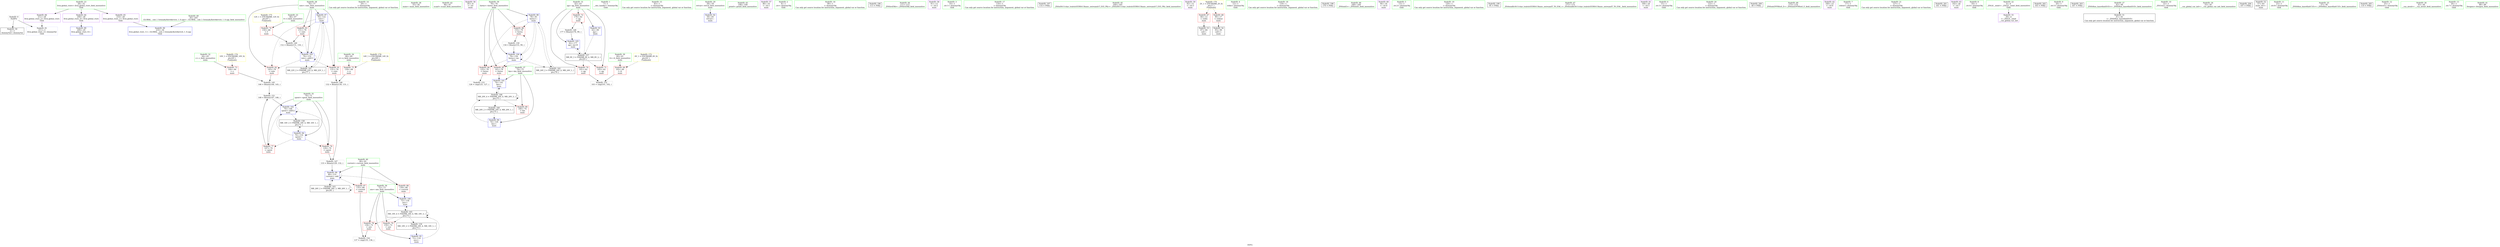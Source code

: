 digraph "SVFG" {
	label="SVFG";

	Node0x562e04fe7980 [shape=record,color=grey,label="{NodeID: 0\nNullPtr}"];
	Node0x562e04fe7980 -> Node0x562e05000de0[style=solid];
	Node0x562e04fe7980 -> Node0x562e05003080[style=solid];
	Node0x562e04fffc60 [shape=record,color=blue,label="{NodeID: 97\n76\<--122\nrate\<--\nmain\n}"];
	Node0x562e04fffc60 -> Node0x562e05002800[style=dashed];
	Node0x562e04fffc60 -> Node0x562e050028d0[style=dashed];
	Node0x562e04fffc60 -> Node0x562e050029a0[style=dashed];
	Node0x562e04fffc60 -> Node0x562e05000140[style=dashed];
	Node0x562e04fffc60 -> Node0x562e0500d460[style=dashed];
	Node0x562e04ffded0 [shape=record,color=green,label="{NodeID: 14\n29\<--1\n\<--dummyObj\nCan only get source location for instruction, argument, global var or function.}"];
	Node0x562e04ffea30 [shape=record,color=green,label="{NodeID: 28\n55\<--56\nmain\<--main_field_insensitive\n}"];
	Node0x562e04fff5c0 [shape=record,color=green,label="{NodeID: 42\n96\<--97\nscanf\<--scanf_field_insensitive\n}"];
	Node0x562e05001320 [shape=record,color=purple,label="{NodeID: 56\n85\<--8\n\<--.str\nmain\n}"];
	Node0x562e05007650 [shape=record,color=grey,label="{NodeID: 153\n126 = cmp(125, 127, )\n}"];
	Node0x562e05001f10 [shape=record,color=red,label="{NodeID: 70\n101\<--62\n\<--qq\nmain\n}"];
	Node0x562e05001f10 -> Node0x562e050074d0[style=solid];
	Node0x562e05002a70 [shape=record,color=red,label="{NodeID: 84\n125\<--78\n\<--farms\nmain\n}"];
	Node0x562e05002a70 -> Node0x562e05007650[style=solid];
	Node0x562e04fe81b0 [shape=record,color=green,label="{NodeID: 1\n7\<--1\n__dso_handle\<--dummyObj\nGlob }"];
	Node0x562e04fffd30 [shape=record,color=blue,label="{NodeID: 98\n78\<--83\nfarms\<--\nmain\n}"];
	Node0x562e04fffd30 -> Node0x562e05002a70[style=dashed];
	Node0x562e04fffd30 -> Node0x562e05002b40[style=dashed];
	Node0x562e04fffd30 -> Node0x562e05002c10[style=dashed];
	Node0x562e04fffd30 -> Node0x562e05000210[style=dashed];
	Node0x562e04fffd30 -> Node0x562e0500d960[style=dashed];
	Node0x562e04ffdfa0 [shape=record,color=green,label="{NodeID: 15\n83\<--1\n\<--dummyObj\nCan only get source location for instruction, argument, global var or function.}"];
	Node0x562e04ffeb00 [shape=record,color=green,label="{NodeID: 29\n58\<--59\nretval\<--retval_field_insensitive\nmain\n}"];
	Node0x562e04ffeb00 -> Node0x562e05003180[style=solid];
	Node0x562e04fff6c0 [shape=record,color=green,label="{NodeID: 43\n108\<--109\nprintf\<--printf_field_insensitive\n}"];
	Node0x562e050013f0 [shape=record,color=purple,label="{NodeID: 57\n86\<--10\n\<--.str.1\nmain\n}"];
	Node0x562e050077d0 [shape=record,color=grey,label="{NodeID: 154\n137 = cmp(135, 136, )\n}"];
	Node0x562e05001fe0 [shape=record,color=red,label="{NodeID: 71\n105\<--62\n\<--qq\nmain\n}"];
	Node0x562e05002b40 [shape=record,color=red,label="{NodeID: 85\n141\<--78\n\<--farms\nmain\n}"];
	Node0x562e05002b40 -> Node0x562e04ffffa0[style=solid];
	Node0x562e04fe6a90 [shape=record,color=green,label="{NodeID: 2\n8\<--1\n.str\<--dummyObj\nGlob }"];
	Node0x562e04fffe00 [shape=record,color=blue,label="{NodeID: 99\n80\<--133\ncurrent\<--add\nmain\n}"];
	Node0x562e04fffe00 -> Node0x562e05002ce0[style=dashed];
	Node0x562e04fffe00 -> Node0x562e05002db0[style=dashed];
	Node0x562e04fffe00 -> Node0x562e04fffe00[style=dashed];
	Node0x562e04fffe00 -> Node0x562e0500de60[style=dashed];
	Node0x562e04ffe070 [shape=record,color=green,label="{NodeID: 16\n99\<--1\n\<--dummyObj\nCan only get source location for instruction, argument, global var or function.}"];
	Node0x562e04e02940 [shape=record,color=black,label="{NodeID: 196\n113 = PHI()\n}"];
	Node0x562e04ffebd0 [shape=record,color=green,label="{NodeID: 30\n60\<--61\ntt\<--tt_field_insensitive\nmain\n}"];
	Node0x562e04ffebd0 -> Node0x562e05001e40[style=solid];
	Node0x562e04fff7c0 [shape=record,color=green,label="{NodeID: 44\n111\<--112\n_ZNSirsERd\<--_ZNSirsERd_field_insensitive\n}"];
	Node0x562e050014c0 [shape=record,color=purple,label="{NodeID: 58\n91\<--13\n\<--.str.2\nmain\n}"];
	Node0x562e050020b0 [shape=record,color=red,label="{NodeID: 72\n176\<--62\n\<--qq\nmain\n}"];
	Node0x562e050020b0 -> Node0x562e05000ac0[style=solid];
	Node0x562e05002c10 [shape=record,color=red,label="{NodeID: 86\n155\<--78\n\<--farms\nmain\n}"];
	Node0x562e05002c10 -> Node0x562e050071d0[style=solid];
	Node0x562e04fe7dd0 [shape=record,color=green,label="{NodeID: 3\n10\<--1\n.str.1\<--dummyObj\nGlob }"];
	Node0x562e04fffed0 [shape=record,color=blue,label="{NodeID: 100\n72\<--139\nans\<--\nmain\n}"];
	Node0x562e04fffed0 -> Node0x562e0500e860[style=dashed];
	Node0x562e04ffe140 [shape=record,color=green,label="{NodeID: 17\n116\<--1\n\<--dummyObj\nCan only get source location for instruction, argument, global var or function.}"];
	Node0x562e05019cc0 [shape=record,color=black,label="{NodeID: 197\n114 = PHI()\n}"];
	Node0x562e04ffeca0 [shape=record,color=green,label="{NodeID: 31\n62\<--63\nqq\<--qq_field_insensitive\nmain\n}"];
	Node0x562e04ffeca0 -> Node0x562e05001f10[style=solid];
	Node0x562e04ffeca0 -> Node0x562e05001fe0[style=solid];
	Node0x562e04ffeca0 -> Node0x562e050020b0[style=solid];
	Node0x562e04ffeca0 -> Node0x562e05003250[style=solid];
	Node0x562e04ffeca0 -> Node0x562e050002e0[style=solid];
	Node0x562e04fff8c0 [shape=record,color=green,label="{NodeID: 45\n164\<--165\n_ZStlsISt11char_traitsIcEERSt13basic_ostreamIcT_ES5_PKc\<--_ZStlsISt11char_traitsIcEERSt13basic_ostreamIcT_ES5_PKc_field_insensitive\n}"];
	Node0x562e05001590 [shape=record,color=purple,label="{NodeID: 59\n92\<--15\n\<--.str.3\nmain\n}"];
	Node0x562e05002180 [shape=record,color=red,label="{NodeID: 73\n144\<--64\n\<--c\nmain\n}"];
	Node0x562e05002180 -> Node0x562e05000640[style=solid];
	Node0x562e05010160 [shape=record,color=yellow,style=double,label="{NodeID: 170\n2V_1 = ENCHI(MR_2V_0)\npts\{1 \}\nFun[main]}"];
	Node0x562e05010160 -> Node0x562e05001ca0[style=dashed];
	Node0x562e05010160 -> Node0x562e05001d70[style=dashed];
	Node0x562e05002ce0 [shape=record,color=red,label="{NodeID: 87\n135\<--80\n\<--current\nmain\n}"];
	Node0x562e05002ce0 -> Node0x562e050077d0[style=solid];
	Node0x562e04fe82a0 [shape=record,color=green,label="{NodeID: 4\n12\<--1\nstdin\<--dummyObj\nGlob }"];
	Node0x562e04ffffa0 [shape=record,color=blue,label="{NodeID: 101\n74\<--141\nkm\<--\nmain\n}"];
	Node0x562e04ffffa0 -> Node0x562e0500ed60[style=dashed];
	Node0x562e04ffe210 [shape=record,color=green,label="{NodeID: 18\n118\<--1\n\<--dummyObj\nCan only get source location for instruction, argument, global var or function.}"];
	Node0x562e05019d90 [shape=record,color=black,label="{NodeID: 198\n170 = PHI()\n}"];
	Node0x562e04ffed70 [shape=record,color=green,label="{NodeID: 32\n64\<--65\nc\<--c_field_insensitive\nmain\n}"];
	Node0x562e04ffed70 -> Node0x562e05002180[style=solid];
	Node0x562e04fff9c0 [shape=record,color=green,label="{NodeID: 46\n168\<--169\n_ZNSolsEi\<--_ZNSolsEi_field_insensitive\n}"];
	Node0x562e05001660 [shape=record,color=purple,label="{NodeID: 60\n94\<--18\n\<--.str.4\nmain\n}"];
	Node0x562e0500c060 [shape=record,color=black,label="{NodeID: 157\nMR_8V_3 = PHI(MR_8V_4, MR_8V_2, )\npts\{63 \}\n}"];
	Node0x562e0500c060 -> Node0x562e05001f10[style=dashed];
	Node0x562e0500c060 -> Node0x562e05001fe0[style=dashed];
	Node0x562e0500c060 -> Node0x562e050020b0[style=dashed];
	Node0x562e0500c060 -> Node0x562e050002e0[style=dashed];
	Node0x562e05002250 [shape=record,color=red,label="{NodeID: 74\n150\<--66\n\<--f\nmain\n}"];
	Node0x562e05002250 -> Node0x562e05007050[style=solid];
	Node0x562e05002db0 [shape=record,color=red,label="{NodeID: 88\n139\<--80\n\<--current\nmain\n}"];
	Node0x562e05002db0 -> Node0x562e04fffed0[style=solid];
	Node0x562e04fe7c90 [shape=record,color=green,label="{NodeID: 5\n13\<--1\n.str.2\<--dummyObj\nGlob }"];
	Node0x562e05000070 [shape=record,color=blue,label="{NodeID: 102\n70\<--148\nspent\<--add12\nmain\n}"];
	Node0x562e05000070 -> Node0x562e050023f0[style=dashed];
	Node0x562e05000070 -> Node0x562e050024c0[style=dashed];
	Node0x562e05000070 -> Node0x562e05000070[style=dashed];
	Node0x562e05000070 -> Node0x562e0500c560[style=dashed];
	Node0x562e04ffe2e0 [shape=record,color=green,label="{NodeID: 19\n120\<--1\n\<--dummyObj\nCan only get source location for instruction, argument, global var or function.}"];
	Node0x562e0501acb0 [shape=record,color=black,label="{NodeID: 199\n95 = PHI()\n}"];
	Node0x562e04ffee40 [shape=record,color=green,label="{NodeID: 33\n66\<--67\nf\<--f_field_insensitive\nmain\n}"];
	Node0x562e04ffee40 -> Node0x562e05002250[style=solid];
	Node0x562e04fffac0 [shape=record,color=green,label="{NodeID: 47\n171\<--172\n_ZSt4endlIcSt11char_traitsIcEERSt13basic_ostreamIT_T0_ES6_\<--_ZSt4endlIcSt11char_traitsIcEERSt13basic_ostreamIT_T0_ES6__field_insensitive\n}"];
	Node0x562e05001730 [shape=record,color=purple,label="{NodeID: 61\n106\<--20\n\<--.str.5\nmain\n}"];
	Node0x562e0500c560 [shape=record,color=black,label="{NodeID: 158\nMR_16V_2 = PHI(MR_16V_4, MR_16V_1, )\npts\{71 \}\n}"];
	Node0x562e0500c560 -> Node0x562e05003320[style=dashed];
	Node0x562e05002320 [shape=record,color=red,label="{NodeID: 75\n130\<--68\n\<--x\nmain\n}"];
	Node0x562e05002320 -> Node0x562e050007c0[style=solid];
	Node0x562e05010d60 [shape=record,color=yellow,style=double,label="{NodeID: 172\n6V_1 = ENCHI(MR_6V_0)\npts\{61 \}\nFun[main]}"];
	Node0x562e05010d60 -> Node0x562e05001e40[style=dashed];
	Node0x562e05002e80 [shape=record,color=blue,label="{NodeID: 89\n209\<--29\nllvm.global_ctors_0\<--\nGlob }"];
	Node0x562e04fe7a10 [shape=record,color=green,label="{NodeID: 6\n15\<--1\n.str.3\<--dummyObj\nGlob }"];
	Node0x562e05000140 [shape=record,color=blue,label="{NodeID: 103\n76\<--152\nrate\<--add13\nmain\n}"];
	Node0x562e05000140 -> Node0x562e05002800[style=dashed];
	Node0x562e05000140 -> Node0x562e050028d0[style=dashed];
	Node0x562e05000140 -> Node0x562e050029a0[style=dashed];
	Node0x562e05000140 -> Node0x562e05000140[style=dashed];
	Node0x562e05000140 -> Node0x562e0500d460[style=dashed];
	Node0x562e04ffe3b0 [shape=record,color=green,label="{NodeID: 20\n122\<--1\n\<--dummyObj\nCan only get source location for instruction, argument, global var or function.}"];
	Node0x562e0501adb0 [shape=record,color=black,label="{NodeID: 200\n40 = PHI()\n}"];
	Node0x562e04ffef10 [shape=record,color=green,label="{NodeID: 34\n68\<--69\nx\<--x_field_insensitive\nmain\n}"];
	Node0x562e04ffef10 -> Node0x562e05002320[style=solid];
	Node0x562e05000be0 [shape=record,color=green,label="{NodeID: 48\n173\<--174\n_ZNSolsEPFRSoS_E\<--_ZNSolsEPFRSoS_E_field_insensitive\n}"];
	Node0x562e05000640 [shape=record,color=grey,label="{NodeID: 145\n146 = Binary(144, 145, )\n}"];
	Node0x562e05000640 -> Node0x562e05007350[style=solid];
	Node0x562e05001800 [shape=record,color=purple,label="{NodeID: 62\n160\<--23\n\<--.str.6\nmain\n}"];
	Node0x562e0500ca60 [shape=record,color=black,label="{NodeID: 159\nMR_18V_2 = PHI(MR_18V_4, MR_18V_1, )\npts\{73 \}\n}"];
	Node0x562e0500ca60 -> Node0x562e050033f0[style=dashed];
	Node0x562e050023f0 [shape=record,color=red,label="{NodeID: 76\n129\<--70\n\<--spent\nmain\n}"];
	Node0x562e050023f0 -> Node0x562e05000940[style=solid];
	Node0x562e05002f80 [shape=record,color=blue,label="{NodeID: 90\n210\<--30\nllvm.global_ctors_1\<--_GLOBAL__sub_I_Gennady.Korotkevich_1_0.cpp\nGlob }"];
	Node0x562e04ffd2a0 [shape=record,color=green,label="{NodeID: 7\n17\<--1\nstdout\<--dummyObj\nGlob }"];
	Node0x562e05000210 [shape=record,color=blue,label="{NodeID: 104\n78\<--156\nfarms\<--inc\nmain\n}"];
	Node0x562e05000210 -> Node0x562e05002a70[style=dashed];
	Node0x562e05000210 -> Node0x562e05002b40[style=dashed];
	Node0x562e05000210 -> Node0x562e05002c10[style=dashed];
	Node0x562e05000210 -> Node0x562e05000210[style=dashed];
	Node0x562e05000210 -> Node0x562e0500d960[style=dashed];
	Node0x562e04ffe480 [shape=record,color=green,label="{NodeID: 21\n127\<--1\n\<--dummyObj\nCan only get source location for instruction, argument, global var or function.}"];
	Node0x562e0501aeb0 [shape=record,color=black,label="{NodeID: 201\n161 = PHI()\n}"];
	Node0x562e04ffefe0 [shape=record,color=green,label="{NodeID: 35\n70\<--71\nspent\<--spent_field_insensitive\nmain\n}"];
	Node0x562e04ffefe0 -> Node0x562e050023f0[style=solid];
	Node0x562e04ffefe0 -> Node0x562e050024c0[style=solid];
	Node0x562e04ffefe0 -> Node0x562e05003320[style=solid];
	Node0x562e04ffefe0 -> Node0x562e05000070[style=solid];
	Node0x562e05000ce0 [shape=record,color=green,label="{NodeID: 49\n30\<--205\n_GLOBAL__sub_I_Gennady.Korotkevich_1_0.cpp\<--_GLOBAL__sub_I_Gennady.Korotkevich_1_0.cpp_field_insensitive\n}"];
	Node0x562e05000ce0 -> Node0x562e05002f80[style=solid];
	Node0x562e050007c0 [shape=record,color=grey,label="{NodeID: 146\n132 = Binary(130, 131, )\n}"];
	Node0x562e050007c0 -> Node0x562e05000940[style=solid];
	Node0x562e050018d0 [shape=record,color=purple,label="{NodeID: 63\n162\<--26\n\<--.str.7\nmain\n}"];
	Node0x562e0500cf60 [shape=record,color=black,label="{NodeID: 160\nMR_20V_2 = PHI(MR_20V_4, MR_20V_1, )\npts\{75 \}\n}"];
	Node0x562e0500cf60 -> Node0x562e04fffb90[style=dashed];
	Node0x562e050024c0 [shape=record,color=red,label="{NodeID: 77\n147\<--70\n\<--spent\nmain\n}"];
	Node0x562e050024c0 -> Node0x562e05007350[style=solid];
	Node0x562e05010f20 [shape=record,color=yellow,style=double,label="{NodeID: 174\n10V_1 = ENCHI(MR_10V_0)\npts\{65 \}\nFun[main]}"];
	Node0x562e05010f20 -> Node0x562e05002180[style=dashed];
	Node0x562e05003080 [shape=record,color=blue, style = dotted,label="{NodeID: 91\n211\<--3\nllvm.global_ctors_2\<--dummyVal\nGlob }"];
	Node0x562e04ffd330 [shape=record,color=green,label="{NodeID: 8\n18\<--1\n.str.4\<--dummyObj\nGlob }"];
	Node0x562e050002e0 [shape=record,color=blue,label="{NodeID: 105\n62\<--177\nqq\<--inc19\nmain\n}"];
	Node0x562e050002e0 -> Node0x562e0500c060[style=dashed];
	Node0x562e04ffe550 [shape=record,color=green,label="{NodeID: 22\n4\<--6\n_ZStL8__ioinit\<--_ZStL8__ioinit_field_insensitive\nGlob }"];
	Node0x562e04ffe550 -> Node0x562e05001250[style=solid];
	Node0x562e0501afb0 [shape=record,color=black,label="{NodeID: 202\n163 = PHI()\n}"];
	Node0x562e04fff0b0 [shape=record,color=green,label="{NodeID: 36\n72\<--73\nans\<--ans_field_insensitive\nmain\n}"];
	Node0x562e04fff0b0 -> Node0x562e05002590[style=solid];
	Node0x562e04fff0b0 -> Node0x562e05002660[style=solid];
	Node0x562e04fff0b0 -> Node0x562e050033f0[style=solid];
	Node0x562e04fff0b0 -> Node0x562e04fffed0[style=solid];
	Node0x562e05000de0 [shape=record,color=black,label="{NodeID: 50\n2\<--3\ndummyVal\<--dummyVal\n}"];
	Node0x562e05000940 [shape=record,color=grey,label="{NodeID: 147\n133 = Binary(129, 132, )\n}"];
	Node0x562e05000940 -> Node0x562e04fffe00[style=solid];
	Node0x562e050019a0 [shape=record,color=purple,label="{NodeID: 64\n209\<--28\nllvm.global_ctors_0\<--llvm.global_ctors\nGlob }"];
	Node0x562e050019a0 -> Node0x562e05002e80[style=solid];
	Node0x562e0500d460 [shape=record,color=black,label="{NodeID: 161\nMR_22V_2 = PHI(MR_22V_4, MR_22V_1, )\npts\{77 \}\n}"];
	Node0x562e0500d460 -> Node0x562e04fffc60[style=dashed];
	Node0x562e05002590 [shape=record,color=red,label="{NodeID: 78\n136\<--72\n\<--ans\nmain\n}"];
	Node0x562e05002590 -> Node0x562e050077d0[style=solid];
	Node0x562e05011000 [shape=record,color=yellow,style=double,label="{NodeID: 175\n12V_1 = ENCHI(MR_12V_0)\npts\{67 \}\nFun[main]}"];
	Node0x562e05011000 -> Node0x562e05002250[style=dashed];
	Node0x562e05003180 [shape=record,color=blue,label="{NodeID: 92\n58\<--83\nretval\<--\nmain\n}"];
	Node0x562e04ffd3c0 [shape=record,color=green,label="{NodeID: 9\n20\<--1\n.str.5\<--dummyObj\nGlob }"];
	Node0x562e04ffe620 [shape=record,color=green,label="{NodeID: 23\n28\<--32\nllvm.global_ctors\<--llvm.global_ctors_field_insensitive\nGlob }"];
	Node0x562e04ffe620 -> Node0x562e050019a0[style=solid];
	Node0x562e04ffe620 -> Node0x562e05001aa0[style=solid];
	Node0x562e04ffe620 -> Node0x562e05001ba0[style=solid];
	Node0x562e0501b110 [shape=record,color=black,label="{NodeID: 203\n167 = PHI()\n}"];
	Node0x562e04fff180 [shape=record,color=green,label="{NodeID: 37\n74\<--75\nkm\<--km_field_insensitive\nmain\n}"];
	Node0x562e04fff180 -> Node0x562e05002730[style=solid];
	Node0x562e04fff180 -> Node0x562e04fffb90[style=solid];
	Node0x562e04fff180 -> Node0x562e04ffffa0[style=solid];
	Node0x562e05000ee0 [shape=record,color=black,label="{NodeID: 51\n41\<--42\n\<--_ZNSt8ios_base4InitD1Ev\nCan only get source location for instruction, argument, global var or function.}"];
	Node0x562e05000ac0 [shape=record,color=grey,label="{NodeID: 148\n177 = Binary(176, 99, )\n}"];
	Node0x562e05000ac0 -> Node0x562e050002e0[style=solid];
	Node0x562e05001aa0 [shape=record,color=purple,label="{NodeID: 65\n210\<--28\nllvm.global_ctors_1\<--llvm.global_ctors\nGlob }"];
	Node0x562e05001aa0 -> Node0x562e05002f80[style=solid];
	Node0x562e0500d960 [shape=record,color=black,label="{NodeID: 162\nMR_24V_2 = PHI(MR_24V_4, MR_24V_1, )\npts\{79 \}\n}"];
	Node0x562e0500d960 -> Node0x562e04fffd30[style=dashed];
	Node0x562e05002660 [shape=record,color=red,label="{NodeID: 79\n159\<--72\n\<--ans\nmain\n}"];
	Node0x562e050110e0 [shape=record,color=yellow,style=double,label="{NodeID: 176\n14V_1 = ENCHI(MR_14V_0)\npts\{69 \}\nFun[main]}"];
	Node0x562e050110e0 -> Node0x562e05002320[style=dashed];
	Node0x562e05003250 [shape=record,color=blue,label="{NodeID: 93\n62\<--99\nqq\<--\nmain\n}"];
	Node0x562e05003250 -> Node0x562e0500c060[style=dashed];
	Node0x562e04ffdc90 [shape=record,color=green,label="{NodeID: 10\n22\<--1\n_ZSt3cin\<--dummyObj\nGlob }"];
	Node0x562e04ffe6f0 [shape=record,color=green,label="{NodeID: 24\n33\<--34\n__cxx_global_var_init\<--__cxx_global_var_init_field_insensitive\n}"];
	Node0x562e0501b210 [shape=record,color=black,label="{NodeID: 204\n107 = PHI()\n}"];
	Node0x562e04fff250 [shape=record,color=green,label="{NodeID: 38\n76\<--77\nrate\<--rate_field_insensitive\nmain\n}"];
	Node0x562e04fff250 -> Node0x562e05002800[style=solid];
	Node0x562e04fff250 -> Node0x562e050028d0[style=solid];
	Node0x562e04fff250 -> Node0x562e050029a0[style=solid];
	Node0x562e04fff250 -> Node0x562e04fffc60[style=solid];
	Node0x562e04fff250 -> Node0x562e05000140[style=solid];
	Node0x562e05000fe0 [shape=record,color=black,label="{NodeID: 52\n57\<--83\nmain_ret\<--\nmain\n}"];
	Node0x562e05007050 [shape=record,color=grey,label="{NodeID: 149\n152 = Binary(151, 150, )\n}"];
	Node0x562e05007050 -> Node0x562e05000140[style=solid];
	Node0x562e05001ba0 [shape=record,color=purple,label="{NodeID: 66\n211\<--28\nllvm.global_ctors_2\<--llvm.global_ctors\nGlob }"];
	Node0x562e05001ba0 -> Node0x562e05003080[style=solid];
	Node0x562e0500de60 [shape=record,color=black,label="{NodeID: 163\nMR_26V_2 = PHI(MR_26V_3, MR_26V_1, )\npts\{81 \}\n}"];
	Node0x562e0500de60 -> Node0x562e04fffe00[style=dashed];
	Node0x562e0500de60 -> Node0x562e0500de60[style=dashed];
	Node0x562e05002730 [shape=record,color=red,label="{NodeID: 80\n166\<--74\n\<--km\nmain\n}"];
	Node0x562e05003320 [shape=record,color=blue,label="{NodeID: 94\n70\<--116\nspent\<--\nmain\n}"];
	Node0x562e05003320 -> Node0x562e050023f0[style=dashed];
	Node0x562e05003320 -> Node0x562e050024c0[style=dashed];
	Node0x562e05003320 -> Node0x562e05000070[style=dashed];
	Node0x562e05003320 -> Node0x562e0500c560[style=dashed];
	Node0x562e04ffdd20 [shape=record,color=green,label="{NodeID: 11\n23\<--1\n.str.6\<--dummyObj\nGlob }"];
	Node0x562e04ffe7c0 [shape=record,color=green,label="{NodeID: 25\n37\<--38\n_ZNSt8ios_base4InitC1Ev\<--_ZNSt8ios_base4InitC1Ev_field_insensitive\n}"];
	Node0x562e0501b2e0 [shape=record,color=black,label="{NodeID: 205\n110 = PHI()\n}"];
	Node0x562e04fff320 [shape=record,color=green,label="{NodeID: 39\n78\<--79\nfarms\<--farms_field_insensitive\nmain\n}"];
	Node0x562e04fff320 -> Node0x562e05002a70[style=solid];
	Node0x562e04fff320 -> Node0x562e05002b40[style=solid];
	Node0x562e04fff320 -> Node0x562e05002c10[style=solid];
	Node0x562e04fff320 -> Node0x562e04fffd30[style=solid];
	Node0x562e04fff320 -> Node0x562e05000210[style=solid];
	Node0x562e050010b0 [shape=record,color=black,label="{NodeID: 53\n87\<--84\ncall\<--\nmain\n}"];
	Node0x562e050071d0 [shape=record,color=grey,label="{NodeID: 150\n156 = Binary(155, 99, )\n}"];
	Node0x562e050071d0 -> Node0x562e05000210[style=solid];
	Node0x562e05001ca0 [shape=record,color=red,label="{NodeID: 67\n84\<--12\n\<--stdin\nmain\n}"];
	Node0x562e05001ca0 -> Node0x562e050010b0[style=solid];
	Node0x562e05002800 [shape=record,color=red,label="{NodeID: 81\n131\<--76\n\<--rate\nmain\n}"];
	Node0x562e05002800 -> Node0x562e050007c0[style=solid];
	Node0x562e050033f0 [shape=record,color=blue,label="{NodeID: 95\n72\<--118\nans\<--\nmain\n}"];
	Node0x562e050033f0 -> Node0x562e0500e860[style=dashed];
	Node0x562e04ffddb0 [shape=record,color=green,label="{NodeID: 12\n25\<--1\n_ZSt4cerr\<--dummyObj\nGlob }"];
	Node0x562e04ffe890 [shape=record,color=green,label="{NodeID: 26\n43\<--44\n__cxa_atexit\<--__cxa_atexit_field_insensitive\n}"];
	Node0x562e04fff3f0 [shape=record,color=green,label="{NodeID: 40\n80\<--81\ncurrent\<--current_field_insensitive\nmain\n}"];
	Node0x562e04fff3f0 -> Node0x562e05002ce0[style=solid];
	Node0x562e04fff3f0 -> Node0x562e05002db0[style=solid];
	Node0x562e04fff3f0 -> Node0x562e04fffe00[style=solid];
	Node0x562e05001180 [shape=record,color=black,label="{NodeID: 54\n93\<--90\ncall1\<--\nmain\n}"];
	Node0x562e05007350 [shape=record,color=grey,label="{NodeID: 151\n148 = Binary(147, 146, )\n}"];
	Node0x562e05007350 -> Node0x562e05000070[style=solid];
	Node0x562e05001d70 [shape=record,color=red,label="{NodeID: 68\n90\<--17\n\<--stdout\nmain\n}"];
	Node0x562e05001d70 -> Node0x562e05001180[style=solid];
	Node0x562e0500e860 [shape=record,color=black,label="{NodeID: 165\nMR_18V_4 = PHI(MR_18V_6, MR_18V_3, )\npts\{73 \}\n}"];
	Node0x562e0500e860 -> Node0x562e05002590[style=dashed];
	Node0x562e0500e860 -> Node0x562e05002660[style=dashed];
	Node0x562e0500e860 -> Node0x562e04fffed0[style=dashed];
	Node0x562e0500e860 -> Node0x562e0500ca60[style=dashed];
	Node0x562e0500e860 -> Node0x562e0500e860[style=dashed];
	Node0x562e050028d0 [shape=record,color=red,label="{NodeID: 82\n145\<--76\n\<--rate\nmain\n}"];
	Node0x562e050028d0 -> Node0x562e05000640[style=solid];
	Node0x562e04fffb90 [shape=record,color=blue,label="{NodeID: 96\n74\<--120\nkm\<--\nmain\n}"];
	Node0x562e04fffb90 -> Node0x562e0500ed60[style=dashed];
	Node0x562e04ffde40 [shape=record,color=green,label="{NodeID: 13\n26\<--1\n.str.7\<--dummyObj\nGlob }"];
	Node0x562e04ffe960 [shape=record,color=green,label="{NodeID: 27\n42\<--48\n_ZNSt8ios_base4InitD1Ev\<--_ZNSt8ios_base4InitD1Ev_field_insensitive\n}"];
	Node0x562e04ffe960 -> Node0x562e05000ee0[style=solid];
	Node0x562e04fff4c0 [shape=record,color=green,label="{NodeID: 41\n88\<--89\nfreopen\<--freopen_field_insensitive\n}"];
	Node0x562e05001250 [shape=record,color=purple,label="{NodeID: 55\n39\<--4\n\<--_ZStL8__ioinit\n__cxx_global_var_init\n}"];
	Node0x562e050074d0 [shape=record,color=grey,label="{NodeID: 152\n103 = cmp(101, 102, )\n}"];
	Node0x562e05001e40 [shape=record,color=red,label="{NodeID: 69\n102\<--60\n\<--tt\nmain\n}"];
	Node0x562e05001e40 -> Node0x562e050074d0[style=solid];
	Node0x562e0500ed60 [shape=record,color=black,label="{NodeID: 166\nMR_20V_4 = PHI(MR_20V_6, MR_20V_3, )\npts\{75 \}\n}"];
	Node0x562e0500ed60 -> Node0x562e05002730[style=dashed];
	Node0x562e0500ed60 -> Node0x562e04ffffa0[style=dashed];
	Node0x562e0500ed60 -> Node0x562e0500cf60[style=dashed];
	Node0x562e0500ed60 -> Node0x562e0500ed60[style=dashed];
	Node0x562e050029a0 [shape=record,color=red,label="{NodeID: 83\n151\<--76\n\<--rate\nmain\n}"];
	Node0x562e050029a0 -> Node0x562e05007050[style=solid];
}
